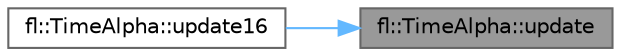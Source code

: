 digraph "fl::TimeAlpha::update"
{
 // INTERACTIVE_SVG=YES
 // LATEX_PDF_SIZE
  bgcolor="transparent";
  edge [fontname=Helvetica,fontsize=10,labelfontname=Helvetica,labelfontsize=10];
  node [fontname=Helvetica,fontsize=10,shape=box,height=0.2,width=0.4];
  rankdir="RL";
  Node1 [id="Node000001",label="fl::TimeAlpha::update",height=0.2,width=0.4,color="gray40", fillcolor="grey60", style="filled", fontcolor="black",tooltip=" "];
  Node1 -> Node2 [id="edge1_Node000001_Node000002",dir="back",color="steelblue1",style="solid",tooltip=" "];
  Node2 [id="Node000002",label="fl::TimeAlpha::update16",height=0.2,width=0.4,color="grey40", fillcolor="white", style="filled",URL="$d2/d4a/classfl_1_1_time_alpha_a0a7b1856a9a9d34cf2b1135553ece0b2.html#a0a7b1856a9a9d34cf2b1135553ece0b2",tooltip=" "];
}
